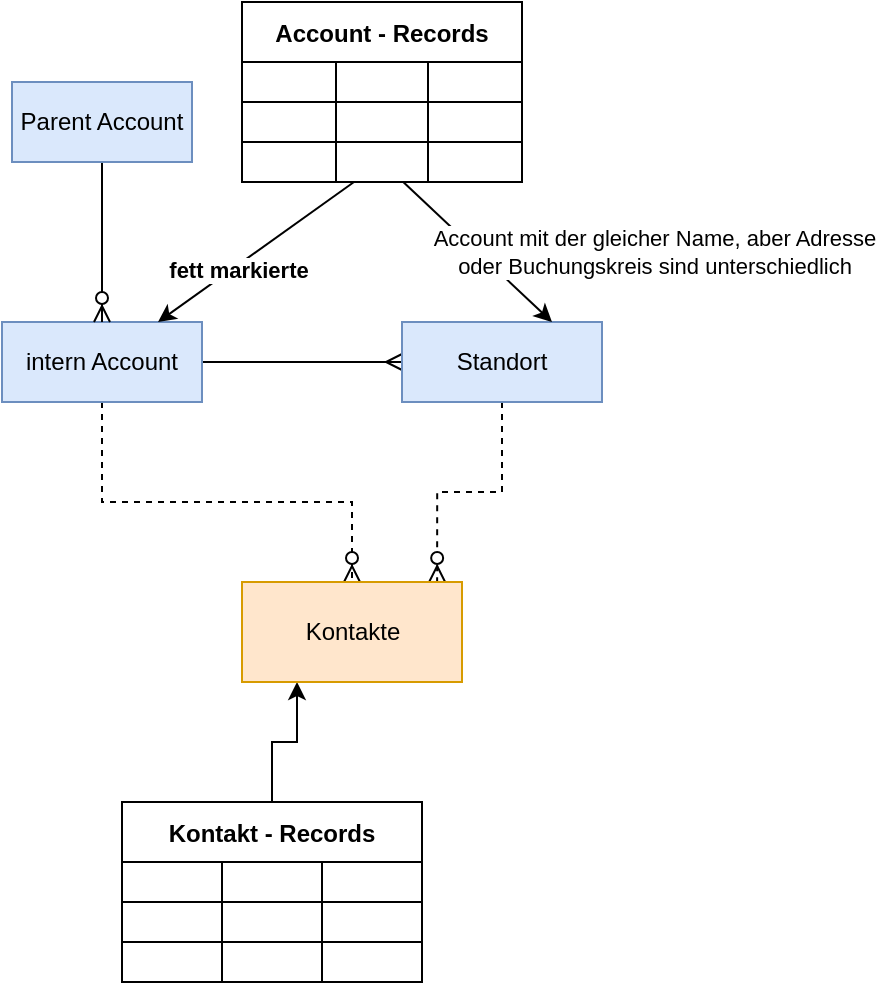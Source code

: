 <mxfile version="14.8.4" type="github">
  <diagram id="F96oW3K7lQKmsyeZBhO4" name="Page-1">
    <mxGraphModel dx="1038" dy="556" grid="0" gridSize="10" guides="1" tooltips="1" connect="1" arrows="1" fold="1" page="1" pageScale="1" pageWidth="827" pageHeight="1169" math="0" shadow="0">
      <root>
        <mxCell id="0" />
        <mxCell id="1" parent="0" />
        <mxCell id="DcMIOPFHpR5jHwBzN2j8-28" value="Account - Records" style="shape=table;startSize=30;container=1;collapsible=0;childLayout=tableLayout;fontStyle=1;align=center;" vertex="1" parent="1">
          <mxGeometry x="150" y="80" width="140" height="90" as="geometry" />
        </mxCell>
        <mxCell id="DcMIOPFHpR5jHwBzN2j8-29" value="" style="shape=partialRectangle;html=1;whiteSpace=wrap;collapsible=0;dropTarget=0;pointerEvents=0;fillColor=none;top=0;left=0;bottom=0;right=0;points=[[0,0.5],[1,0.5]];portConstraint=eastwest;" vertex="1" parent="DcMIOPFHpR5jHwBzN2j8-28">
          <mxGeometry y="30" width="140" height="20" as="geometry" />
        </mxCell>
        <mxCell id="DcMIOPFHpR5jHwBzN2j8-30" value="" style="shape=partialRectangle;html=1;whiteSpace=wrap;connectable=0;fillColor=none;top=0;left=0;bottom=0;right=0;overflow=hidden;" vertex="1" parent="DcMIOPFHpR5jHwBzN2j8-29">
          <mxGeometry width="47" height="20" as="geometry" />
        </mxCell>
        <mxCell id="DcMIOPFHpR5jHwBzN2j8-31" value="" style="shape=partialRectangle;html=1;whiteSpace=wrap;connectable=0;fillColor=none;top=0;left=0;bottom=0;right=0;overflow=hidden;" vertex="1" parent="DcMIOPFHpR5jHwBzN2j8-29">
          <mxGeometry x="47" width="46" height="20" as="geometry" />
        </mxCell>
        <mxCell id="DcMIOPFHpR5jHwBzN2j8-32" value="" style="shape=partialRectangle;html=1;whiteSpace=wrap;connectable=0;fillColor=none;top=0;left=0;bottom=0;right=0;overflow=hidden;" vertex="1" parent="DcMIOPFHpR5jHwBzN2j8-29">
          <mxGeometry x="93" width="47" height="20" as="geometry" />
        </mxCell>
        <mxCell id="DcMIOPFHpR5jHwBzN2j8-33" value="" style="shape=partialRectangle;html=1;whiteSpace=wrap;collapsible=0;dropTarget=0;pointerEvents=0;fillColor=none;top=0;left=0;bottom=0;right=0;points=[[0,0.5],[1,0.5]];portConstraint=eastwest;" vertex="1" parent="DcMIOPFHpR5jHwBzN2j8-28">
          <mxGeometry y="50" width="140" height="20" as="geometry" />
        </mxCell>
        <mxCell id="DcMIOPFHpR5jHwBzN2j8-34" value="" style="shape=partialRectangle;html=1;whiteSpace=wrap;connectable=0;fillColor=none;top=0;left=0;bottom=0;right=0;overflow=hidden;" vertex="1" parent="DcMIOPFHpR5jHwBzN2j8-33">
          <mxGeometry width="47" height="20" as="geometry" />
        </mxCell>
        <mxCell id="DcMIOPFHpR5jHwBzN2j8-35" value="" style="shape=partialRectangle;html=1;whiteSpace=wrap;connectable=0;fillColor=none;top=0;left=0;bottom=0;right=0;overflow=hidden;" vertex="1" parent="DcMIOPFHpR5jHwBzN2j8-33">
          <mxGeometry x="47" width="46" height="20" as="geometry" />
        </mxCell>
        <mxCell id="DcMIOPFHpR5jHwBzN2j8-36" value="" style="shape=partialRectangle;html=1;whiteSpace=wrap;connectable=0;fillColor=none;top=0;left=0;bottom=0;right=0;overflow=hidden;" vertex="1" parent="DcMIOPFHpR5jHwBzN2j8-33">
          <mxGeometry x="93" width="47" height="20" as="geometry" />
        </mxCell>
        <mxCell id="DcMIOPFHpR5jHwBzN2j8-37" value="" style="shape=partialRectangle;html=1;whiteSpace=wrap;collapsible=0;dropTarget=0;pointerEvents=0;fillColor=none;top=0;left=0;bottom=0;right=0;points=[[0,0.5],[1,0.5]];portConstraint=eastwest;" vertex="1" parent="DcMIOPFHpR5jHwBzN2j8-28">
          <mxGeometry y="70" width="140" height="20" as="geometry" />
        </mxCell>
        <mxCell id="DcMIOPFHpR5jHwBzN2j8-38" value="" style="shape=partialRectangle;html=1;whiteSpace=wrap;connectable=0;fillColor=none;top=0;left=0;bottom=0;right=0;overflow=hidden;" vertex="1" parent="DcMIOPFHpR5jHwBzN2j8-37">
          <mxGeometry width="47" height="20" as="geometry" />
        </mxCell>
        <mxCell id="DcMIOPFHpR5jHwBzN2j8-39" value="" style="shape=partialRectangle;html=1;whiteSpace=wrap;connectable=0;fillColor=none;top=0;left=0;bottom=0;right=0;overflow=hidden;" vertex="1" parent="DcMIOPFHpR5jHwBzN2j8-37">
          <mxGeometry x="47" width="46" height="20" as="geometry" />
        </mxCell>
        <mxCell id="DcMIOPFHpR5jHwBzN2j8-40" value="" style="shape=partialRectangle;html=1;whiteSpace=wrap;connectable=0;fillColor=none;top=0;left=0;bottom=0;right=0;overflow=hidden;" vertex="1" parent="DcMIOPFHpR5jHwBzN2j8-37">
          <mxGeometry x="93" width="47" height="20" as="geometry" />
        </mxCell>
        <mxCell id="DcMIOPFHpR5jHwBzN2j8-64" style="edgeStyle=orthogonalEdgeStyle;rounded=0;orthogonalLoop=1;jettySize=auto;html=1;entryX=0.5;entryY=0;entryDx=0;entryDy=0;endArrow=ERzeroToMany;endFill=1;dashed=1;" edge="1" parent="1" source="DcMIOPFHpR5jHwBzN2j8-41" target="DcMIOPFHpR5jHwBzN2j8-62">
          <mxGeometry relative="1" as="geometry">
            <Array as="points">
              <mxPoint x="80" y="330" />
              <mxPoint x="205" y="330" />
            </Array>
          </mxGeometry>
        </mxCell>
        <mxCell id="DcMIOPFHpR5jHwBzN2j8-67" style="edgeStyle=orthogonalEdgeStyle;rounded=0;orthogonalLoop=1;jettySize=auto;html=1;exitX=1;exitY=0.5;exitDx=0;exitDy=0;entryX=0;entryY=0.5;entryDx=0;entryDy=0;endArrow=ERmany;endFill=0;" edge="1" parent="1" source="DcMIOPFHpR5jHwBzN2j8-41" target="DcMIOPFHpR5jHwBzN2j8-43">
          <mxGeometry relative="1" as="geometry" />
        </mxCell>
        <mxCell id="DcMIOPFHpR5jHwBzN2j8-41" value="intern Account" style="whiteSpace=wrap;html=1;align=center;fillColor=#dae8fc;strokeColor=#6c8ebf;" vertex="1" parent="1">
          <mxGeometry x="30" y="240" width="100" height="40" as="geometry" />
        </mxCell>
        <mxCell id="DcMIOPFHpR5jHwBzN2j8-65" style="edgeStyle=orthogonalEdgeStyle;rounded=0;orthogonalLoop=1;jettySize=auto;html=1;endArrow=ERzeroToMany;endFill=1;" edge="1" parent="1" source="DcMIOPFHpR5jHwBzN2j8-42" target="DcMIOPFHpR5jHwBzN2j8-41">
          <mxGeometry relative="1" as="geometry" />
        </mxCell>
        <mxCell id="DcMIOPFHpR5jHwBzN2j8-42" value="Parent Account" style="whiteSpace=wrap;html=1;align=center;fillColor=#dae8fc;strokeColor=#6c8ebf;" vertex="1" parent="1">
          <mxGeometry x="35" y="120" width="90" height="40" as="geometry" />
        </mxCell>
        <mxCell id="DcMIOPFHpR5jHwBzN2j8-68" style="edgeStyle=orthogonalEdgeStyle;rounded=0;orthogonalLoop=1;jettySize=auto;html=1;entryX=0.887;entryY=0;entryDx=0;entryDy=0;entryPerimeter=0;dashed=1;endArrow=ERzeroToMany;endFill=1;" edge="1" parent="1" source="DcMIOPFHpR5jHwBzN2j8-43" target="DcMIOPFHpR5jHwBzN2j8-62">
          <mxGeometry relative="1" as="geometry" />
        </mxCell>
        <mxCell id="DcMIOPFHpR5jHwBzN2j8-43" value="Standort" style="whiteSpace=wrap;html=1;align=center;fillColor=#dae8fc;strokeColor=#6c8ebf;" vertex="1" parent="1">
          <mxGeometry x="230" y="240" width="100" height="40" as="geometry" />
        </mxCell>
        <mxCell id="DcMIOPFHpR5jHwBzN2j8-44" value="" style="endArrow=classic;html=1;" edge="1" parent="1" source="DcMIOPFHpR5jHwBzN2j8-37" target="DcMIOPFHpR5jHwBzN2j8-41">
          <mxGeometry width="50" height="50" relative="1" as="geometry">
            <mxPoint x="390" y="310" as="sourcePoint" />
            <mxPoint x="440" y="260" as="targetPoint" />
          </mxGeometry>
        </mxCell>
        <mxCell id="DcMIOPFHpR5jHwBzN2j8-45" value="fett markierte" style="edgeLabel;html=1;align=center;verticalAlign=middle;resizable=0;points=[];fontStyle=1" vertex="1" connectable="0" parent="DcMIOPFHpR5jHwBzN2j8-44">
          <mxGeometry x="0.214" y="2" relative="1" as="geometry">
            <mxPoint as="offset" />
          </mxGeometry>
        </mxCell>
        <mxCell id="DcMIOPFHpR5jHwBzN2j8-46" value="" style="endArrow=classic;html=1;entryX=0.75;entryY=0;entryDx=0;entryDy=0;" edge="1" parent="1" source="DcMIOPFHpR5jHwBzN2j8-37" target="DcMIOPFHpR5jHwBzN2j8-43">
          <mxGeometry width="50" height="50" relative="1" as="geometry">
            <mxPoint x="390" y="310" as="sourcePoint" />
            <mxPoint x="440" y="260" as="targetPoint" />
          </mxGeometry>
        </mxCell>
        <mxCell id="DcMIOPFHpR5jHwBzN2j8-47" value="Account mit der gleicher Name, aber Adresse &lt;br&gt;oder Buchungskreis sind unterschiedlich" style="edgeLabel;html=1;align=center;verticalAlign=middle;resizable=0;points=[];" vertex="1" connectable="0" parent="DcMIOPFHpR5jHwBzN2j8-46">
          <mxGeometry x="-0.367" relative="1" as="geometry">
            <mxPoint x="101" y="12" as="offset" />
          </mxGeometry>
        </mxCell>
        <mxCell id="DcMIOPFHpR5jHwBzN2j8-63" style="edgeStyle=orthogonalEdgeStyle;rounded=0;orthogonalLoop=1;jettySize=auto;html=1;exitX=0.5;exitY=0;exitDx=0;exitDy=0;entryX=0.25;entryY=1;entryDx=0;entryDy=0;" edge="1" parent="1" source="DcMIOPFHpR5jHwBzN2j8-48" target="DcMIOPFHpR5jHwBzN2j8-62">
          <mxGeometry relative="1" as="geometry" />
        </mxCell>
        <mxCell id="DcMIOPFHpR5jHwBzN2j8-48" value="Kontakt - Records" style="shape=table;startSize=30;container=1;collapsible=0;childLayout=tableLayout;fontStyle=1;align=center;" vertex="1" parent="1">
          <mxGeometry x="90" y="480" width="150" height="90" as="geometry" />
        </mxCell>
        <mxCell id="DcMIOPFHpR5jHwBzN2j8-49" value="" style="shape=partialRectangle;html=1;whiteSpace=wrap;collapsible=0;dropTarget=0;pointerEvents=0;fillColor=none;top=0;left=0;bottom=0;right=0;points=[[0,0.5],[1,0.5]];portConstraint=eastwest;" vertex="1" parent="DcMIOPFHpR5jHwBzN2j8-48">
          <mxGeometry y="30" width="150" height="20" as="geometry" />
        </mxCell>
        <mxCell id="DcMIOPFHpR5jHwBzN2j8-50" value="" style="shape=partialRectangle;html=1;whiteSpace=wrap;connectable=0;fillColor=none;top=0;left=0;bottom=0;right=0;overflow=hidden;" vertex="1" parent="DcMIOPFHpR5jHwBzN2j8-49">
          <mxGeometry width="50" height="20" as="geometry" />
        </mxCell>
        <mxCell id="DcMIOPFHpR5jHwBzN2j8-51" value="" style="shape=partialRectangle;html=1;whiteSpace=wrap;connectable=0;fillColor=none;top=0;left=0;bottom=0;right=0;overflow=hidden;" vertex="1" parent="DcMIOPFHpR5jHwBzN2j8-49">
          <mxGeometry x="50" width="50" height="20" as="geometry" />
        </mxCell>
        <mxCell id="DcMIOPFHpR5jHwBzN2j8-52" value="" style="shape=partialRectangle;html=1;whiteSpace=wrap;connectable=0;fillColor=none;top=0;left=0;bottom=0;right=0;overflow=hidden;" vertex="1" parent="DcMIOPFHpR5jHwBzN2j8-49">
          <mxGeometry x="100" width="50" height="20" as="geometry" />
        </mxCell>
        <mxCell id="DcMIOPFHpR5jHwBzN2j8-53" value="" style="shape=partialRectangle;html=1;whiteSpace=wrap;collapsible=0;dropTarget=0;pointerEvents=0;fillColor=none;top=0;left=0;bottom=0;right=0;points=[[0,0.5],[1,0.5]];portConstraint=eastwest;" vertex="1" parent="DcMIOPFHpR5jHwBzN2j8-48">
          <mxGeometry y="50" width="150" height="20" as="geometry" />
        </mxCell>
        <mxCell id="DcMIOPFHpR5jHwBzN2j8-54" value="" style="shape=partialRectangle;html=1;whiteSpace=wrap;connectable=0;fillColor=none;top=0;left=0;bottom=0;right=0;overflow=hidden;" vertex="1" parent="DcMIOPFHpR5jHwBzN2j8-53">
          <mxGeometry width="50" height="20" as="geometry" />
        </mxCell>
        <mxCell id="DcMIOPFHpR5jHwBzN2j8-55" value="" style="shape=partialRectangle;html=1;whiteSpace=wrap;connectable=0;fillColor=none;top=0;left=0;bottom=0;right=0;overflow=hidden;" vertex="1" parent="DcMIOPFHpR5jHwBzN2j8-53">
          <mxGeometry x="50" width="50" height="20" as="geometry" />
        </mxCell>
        <mxCell id="DcMIOPFHpR5jHwBzN2j8-56" value="" style="shape=partialRectangle;html=1;whiteSpace=wrap;connectable=0;fillColor=none;top=0;left=0;bottom=0;right=0;overflow=hidden;" vertex="1" parent="DcMIOPFHpR5jHwBzN2j8-53">
          <mxGeometry x="100" width="50" height="20" as="geometry" />
        </mxCell>
        <mxCell id="DcMIOPFHpR5jHwBzN2j8-57" value="" style="shape=partialRectangle;html=1;whiteSpace=wrap;collapsible=0;dropTarget=0;pointerEvents=0;fillColor=none;top=0;left=0;bottom=0;right=0;points=[[0,0.5],[1,0.5]];portConstraint=eastwest;" vertex="1" parent="DcMIOPFHpR5jHwBzN2j8-48">
          <mxGeometry y="70" width="150" height="20" as="geometry" />
        </mxCell>
        <mxCell id="DcMIOPFHpR5jHwBzN2j8-58" value="" style="shape=partialRectangle;html=1;whiteSpace=wrap;connectable=0;fillColor=none;top=0;left=0;bottom=0;right=0;overflow=hidden;" vertex="1" parent="DcMIOPFHpR5jHwBzN2j8-57">
          <mxGeometry width="50" height="20" as="geometry" />
        </mxCell>
        <mxCell id="DcMIOPFHpR5jHwBzN2j8-59" value="" style="shape=partialRectangle;html=1;whiteSpace=wrap;connectable=0;fillColor=none;top=0;left=0;bottom=0;right=0;overflow=hidden;" vertex="1" parent="DcMIOPFHpR5jHwBzN2j8-57">
          <mxGeometry x="50" width="50" height="20" as="geometry" />
        </mxCell>
        <mxCell id="DcMIOPFHpR5jHwBzN2j8-60" value="" style="shape=partialRectangle;html=1;whiteSpace=wrap;connectable=0;fillColor=none;top=0;left=0;bottom=0;right=0;overflow=hidden;" vertex="1" parent="DcMIOPFHpR5jHwBzN2j8-57">
          <mxGeometry x="100" width="50" height="20" as="geometry" />
        </mxCell>
        <mxCell id="DcMIOPFHpR5jHwBzN2j8-62" value="Kontakte" style="html=1;fillColor=#ffe6cc;strokeColor=#d79b00;" vertex="1" parent="1">
          <mxGeometry x="150" y="370" width="110" height="50" as="geometry" />
        </mxCell>
      </root>
    </mxGraphModel>
  </diagram>
</mxfile>
